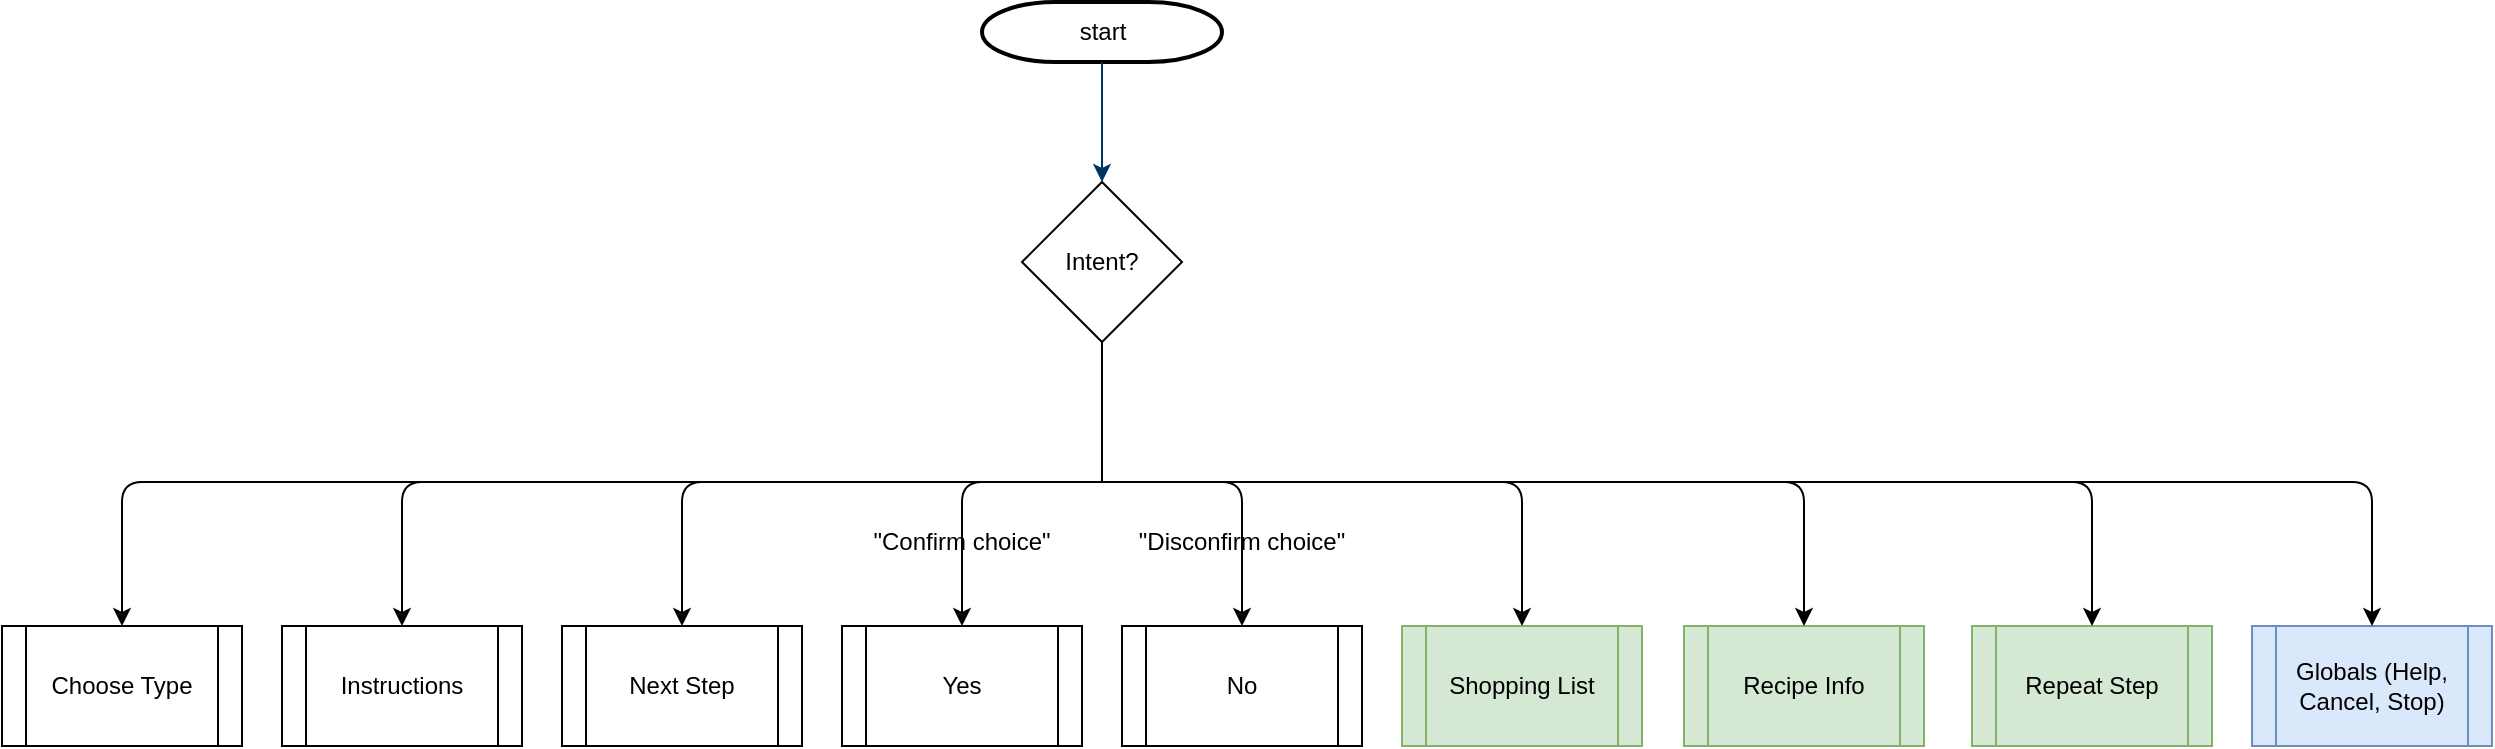 <mxfile version="14.4.4" type="github">
  <diagram id="GcCpzSjpjLiUIuC4UVGI" name="Page-1">
    <mxGraphModel dx="907" dy="1103" grid="1" gridSize="10" guides="1" tooltips="1" connect="1" arrows="1" fold="1" page="1" pageScale="1" pageWidth="1169" pageHeight="827" math="0" shadow="0">
      <root>
        <mxCell id="0" />
        <mxCell id="1" parent="0" />
        <mxCell id="Ubfi9WwzmiQuB3az_xoT-1" value="start" style="shape=mxgraph.flowchart.terminator;strokeWidth=2;gradientColor=none;gradientDirection=north;fontStyle=0;html=1;" parent="1" vertex="1">
          <mxGeometry x="525" y="40" width="120" height="30" as="geometry" />
        </mxCell>
        <mxCell id="Ubfi9WwzmiQuB3az_xoT-2" style="fontStyle=1;strokeColor=#003366;strokeWidth=1;html=1;" parent="1" source="Ubfi9WwzmiQuB3az_xoT-1" edge="1">
          <mxGeometry relative="1" as="geometry">
            <mxPoint x="585" y="130.0" as="targetPoint" />
          </mxGeometry>
        </mxCell>
        <mxCell id="Ubfi9WwzmiQuB3az_xoT-3" value="Intent?" style="rhombus;whiteSpace=wrap;html=1;" parent="1" vertex="1">
          <mxGeometry x="545" y="130" width="80" height="80" as="geometry" />
        </mxCell>
        <mxCell id="Ubfi9WwzmiQuB3az_xoT-4" value="Choose Type" style="shape=process;whiteSpace=wrap;html=1;backgroundOutline=1;" parent="1" vertex="1">
          <mxGeometry x="35" y="352" width="120" height="60" as="geometry" />
        </mxCell>
        <mxCell id="Ubfi9WwzmiQuB3az_xoT-5" value="" style="endArrow=classic;html=1;exitX=0.5;exitY=1;exitDx=0;exitDy=0;entryX=0.5;entryY=0;entryDx=0;entryDy=0;" parent="1" target="Ubfi9WwzmiQuB3az_xoT-4" edge="1">
          <mxGeometry width="50" height="50" relative="1" as="geometry">
            <mxPoint x="585" y="280" as="sourcePoint" />
            <mxPoint x="540" y="360" as="targetPoint" />
            <Array as="points">
              <mxPoint x="95" y="280" />
            </Array>
          </mxGeometry>
        </mxCell>
        <mxCell id="Ubfi9WwzmiQuB3az_xoT-6" value="Instructions" style="shape=process;whiteSpace=wrap;html=1;backgroundOutline=1;" parent="1" vertex="1">
          <mxGeometry x="175" y="352" width="120" height="60" as="geometry" />
        </mxCell>
        <mxCell id="Ubfi9WwzmiQuB3az_xoT-7" value="Next Step" style="shape=process;whiteSpace=wrap;html=1;backgroundOutline=1;" parent="1" vertex="1">
          <mxGeometry x="315" y="352" width="120" height="60" as="geometry" />
        </mxCell>
        <mxCell id="Ubfi9WwzmiQuB3az_xoT-8" value="Yes" style="shape=process;whiteSpace=wrap;html=1;backgroundOutline=1;" parent="1" vertex="1">
          <mxGeometry x="455" y="352" width="120" height="60" as="geometry" />
        </mxCell>
        <mxCell id="Ubfi9WwzmiQuB3az_xoT-9" value="No" style="shape=process;whiteSpace=wrap;html=1;backgroundOutline=1;" parent="1" vertex="1">
          <mxGeometry x="595" y="352" width="120" height="60" as="geometry" />
        </mxCell>
        <mxCell id="Ubfi9WwzmiQuB3az_xoT-10" value="Repeat Step" style="shape=process;whiteSpace=wrap;html=1;backgroundOutline=1;fillColor=#d5e8d4;strokeColor=#82b366;" parent="1" vertex="1">
          <mxGeometry x="1020" y="352" width="120" height="60" as="geometry" />
        </mxCell>
        <mxCell id="Ubfi9WwzmiQuB3az_xoT-11" value="Globals (Help, Cancel, Stop)" style="shape=process;whiteSpace=wrap;html=1;backgroundOutline=1;fillColor=#dae8fc;strokeColor=#6c8ebf;" parent="1" vertex="1">
          <mxGeometry x="1160" y="352" width="120" height="60" as="geometry" />
        </mxCell>
        <mxCell id="Ubfi9WwzmiQuB3az_xoT-13" value="" style="endArrow=classic;html=1;exitX=0.5;exitY=1;exitDx=0;exitDy=0;entryX=0.5;entryY=0;entryDx=0;entryDy=0;" parent="1" target="Ubfi9WwzmiQuB3az_xoT-6" edge="1">
          <mxGeometry width="50" height="50" relative="1" as="geometry">
            <mxPoint x="585" y="280" as="sourcePoint" />
            <mxPoint x="670" y="500" as="targetPoint" />
            <Array as="points">
              <mxPoint x="235" y="280" />
            </Array>
          </mxGeometry>
        </mxCell>
        <mxCell id="Ubfi9WwzmiQuB3az_xoT-14" value="" style="endArrow=classic;html=1;exitX=0.5;exitY=1;exitDx=0;exitDy=0;entryX=0.5;entryY=0;entryDx=0;entryDy=0;" parent="1" target="Ubfi9WwzmiQuB3az_xoT-7" edge="1">
          <mxGeometry width="50" height="50" relative="1" as="geometry">
            <mxPoint x="585" y="280" as="sourcePoint" />
            <mxPoint x="670" y="500" as="targetPoint" />
            <Array as="points">
              <mxPoint x="460" y="280" />
              <mxPoint x="375" y="280" />
            </Array>
          </mxGeometry>
        </mxCell>
        <mxCell id="Ubfi9WwzmiQuB3az_xoT-15" value="" style="endArrow=classic;html=1;exitX=0.5;exitY=1;exitDx=0;exitDy=0;entryX=0.5;entryY=0;entryDx=0;entryDy=0;" parent="1" target="Ubfi9WwzmiQuB3az_xoT-10" edge="1">
          <mxGeometry width="50" height="50" relative="1" as="geometry">
            <mxPoint x="585" y="280" as="sourcePoint" />
            <mxPoint x="790" y="350.0" as="targetPoint" />
            <Array as="points">
              <mxPoint x="795" y="280" />
              <mxPoint x="1080" y="280" />
            </Array>
          </mxGeometry>
        </mxCell>
        <mxCell id="Ubfi9WwzmiQuB3az_xoT-16" value="" style="endArrow=classic;html=1;exitX=0.5;exitY=1;exitDx=0;exitDy=0;entryX=0.5;entryY=0;entryDx=0;entryDy=0;" parent="1" target="Ubfi9WwzmiQuB3az_xoT-11" edge="1">
          <mxGeometry width="50" height="50" relative="1" as="geometry">
            <mxPoint x="585" y="280" as="sourcePoint" />
            <mxPoint x="920" y="500" as="targetPoint" />
            <Array as="points">
              <mxPoint x="935" y="280" />
              <mxPoint x="1220" y="280" />
            </Array>
          </mxGeometry>
        </mxCell>
        <mxCell id="Ubfi9WwzmiQuB3az_xoT-18" value="" style="endArrow=classic;html=1;exitX=0.5;exitY=1;exitDx=0;exitDy=0;entryX=0.5;entryY=0;entryDx=0;entryDy=0;" parent="1" target="Ubfi9WwzmiQuB3az_xoT-8" edge="1">
          <mxGeometry width="50" height="50" relative="1" as="geometry">
            <mxPoint x="585" y="280" as="sourcePoint" />
            <mxPoint x="420" y="500" as="targetPoint" />
            <Array as="points">
              <mxPoint x="515" y="280" />
            </Array>
          </mxGeometry>
        </mxCell>
        <mxCell id="Ubfi9WwzmiQuB3az_xoT-19" value="" style="endArrow=classic;html=1;exitX=0.5;exitY=1;exitDx=0;exitDy=0;entryX=0.5;entryY=0;entryDx=0;entryDy=0;" parent="1" target="Ubfi9WwzmiQuB3az_xoT-9" edge="1">
          <mxGeometry width="50" height="50" relative="1" as="geometry">
            <mxPoint x="585" y="280" as="sourcePoint" />
            <mxPoint x="525" y="360.0" as="targetPoint" />
            <Array as="points">
              <mxPoint x="655" y="280" />
            </Array>
          </mxGeometry>
        </mxCell>
        <mxCell id="Ubfi9WwzmiQuB3az_xoT-20" value="Shopping List" style="shape=process;whiteSpace=wrap;html=1;backgroundOutline=1;fillColor=#d5e8d4;strokeColor=#82b366;" parent="1" vertex="1">
          <mxGeometry x="735" y="352" width="120" height="60" as="geometry" />
        </mxCell>
        <mxCell id="Ubfi9WwzmiQuB3az_xoT-21" value="Recipe Info" style="shape=process;whiteSpace=wrap;html=1;backgroundOutline=1;fillColor=#d5e8d4;strokeColor=#82b366;" parent="1" vertex="1">
          <mxGeometry x="876" y="352" width="120" height="60" as="geometry" />
        </mxCell>
        <mxCell id="8-Bl7dARNyZ8fXXzS1nf-4" value="" style="endArrow=none;html=1;exitX=0.5;exitY=1;exitDx=0;exitDy=0;" parent="1" source="Ubfi9WwzmiQuB3az_xoT-3" edge="1">
          <mxGeometry width="50" height="50" relative="1" as="geometry">
            <mxPoint x="610" y="340" as="sourcePoint" />
            <mxPoint x="585" y="280" as="targetPoint" />
          </mxGeometry>
        </mxCell>
        <mxCell id="8-Bl7dARNyZ8fXXzS1nf-5" value="" style="endArrow=classic;html=1;entryX=0.5;entryY=0;entryDx=0;entryDy=0;" parent="1" target="Ubfi9WwzmiQuB3az_xoT-20" edge="1">
          <mxGeometry width="50" height="50" relative="1" as="geometry">
            <mxPoint x="585" y="280" as="sourcePoint" />
            <mxPoint x="745" y="290" as="targetPoint" />
            <Array as="points">
              <mxPoint x="795" y="280" />
            </Array>
          </mxGeometry>
        </mxCell>
        <mxCell id="8-Bl7dARNyZ8fXXzS1nf-6" value="" style="endArrow=classic;html=1;entryX=0.5;entryY=0;entryDx=0;entryDy=0;" parent="1" target="Ubfi9WwzmiQuB3az_xoT-21" edge="1">
          <mxGeometry width="50" height="50" relative="1" as="geometry">
            <mxPoint x="585" y="280" as="sourcePoint" />
            <mxPoint x="765" y="280" as="targetPoint" />
            <Array as="points">
              <mxPoint x="936" y="280" />
            </Array>
          </mxGeometry>
        </mxCell>
        <mxCell id="tjiCtpqA3TY6z6N07NaJ-1" value="&quot;Confirm choice&quot;" style="text;html=1;strokeColor=none;fillColor=none;align=center;verticalAlign=middle;whiteSpace=wrap;rounded=0;" vertex="1" parent="1">
          <mxGeometry x="455" y="300" width="120" height="20" as="geometry" />
        </mxCell>
        <mxCell id="tjiCtpqA3TY6z6N07NaJ-4" value="&quot;Disconfirm choice&quot;" style="text;html=1;strokeColor=none;fillColor=none;align=center;verticalAlign=middle;whiteSpace=wrap;rounded=0;" vertex="1" parent="1">
          <mxGeometry x="600" y="300" width="110" height="20" as="geometry" />
        </mxCell>
      </root>
    </mxGraphModel>
  </diagram>
</mxfile>
